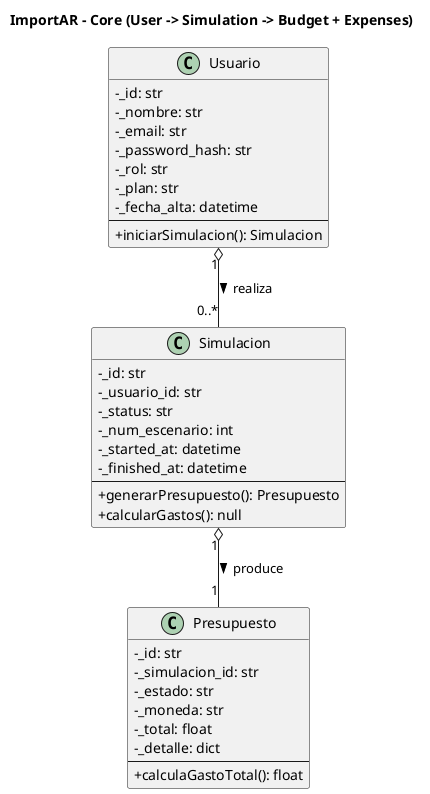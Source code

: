 @startuml
title ImportAR – Core (User -> Simulation -> Budget + Expenses)

skinparam classAttributeIconSize 0

class Usuario {
  -_id: str
  -_nombre: str
  -_email: str
  -_password_hash: str
  -_rol: str
  -_plan: str
  -_fecha_alta: datetime
  --
  +iniciarSimulacion(): Simulacion
}

class Simulacion {
  -_id: str
  -_usuario_id: str
  -_status: str
  -_num_escenario: int
  -_started_at: datetime
  -_finished_at: datetime
  --
  +generarPresupuesto(): Presupuesto
  +calcularGastos(): null
}

class Presupuesto {
  -_id: str
  -_simulacion_id: str
  -_estado: str
  -_moneda: str
  -_total: float
  -_detalle: dict
  --
  +calculaGastoTotal(): float
}


Usuario "1" o-- "0..*" Simulacion : realiza >
Simulacion "1" o-- "1" Presupuesto : produce >

@enduml

